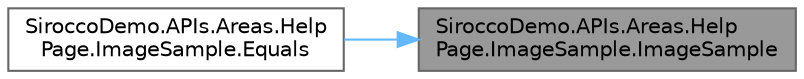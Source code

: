 digraph "SiroccoDemo.APIs.Areas.HelpPage.ImageSample.ImageSample"
{
 // LATEX_PDF_SIZE
  bgcolor="transparent";
  edge [fontname=Helvetica,fontsize=10,labelfontname=Helvetica,labelfontsize=10];
  node [fontname=Helvetica,fontsize=10,shape=box,height=0.2,width=0.4];
  rankdir="RL";
  Node1 [id="Node000001",label="SiroccoDemo.APIs.Areas.Help\lPage.ImageSample.ImageSample",height=0.2,width=0.4,color="gray40", fillcolor="grey60", style="filled", fontcolor="black",tooltip="Initializes a new instance of the ImageSample class."];
  Node1 -> Node2 [id="edge1_Node000001_Node000002",dir="back",color="steelblue1",style="solid",tooltip=" "];
  Node2 [id="Node000002",label="SiroccoDemo.APIs.Areas.Help\lPage.ImageSample.Equals",height=0.2,width=0.4,color="grey40", fillcolor="white", style="filled",URL="$class_sirocco_demo_1_1_a_p_is_1_1_areas_1_1_help_page_1_1_image_sample.html#abaedac73461371a7ca552b637c789a4b",tooltip=" "];
}
